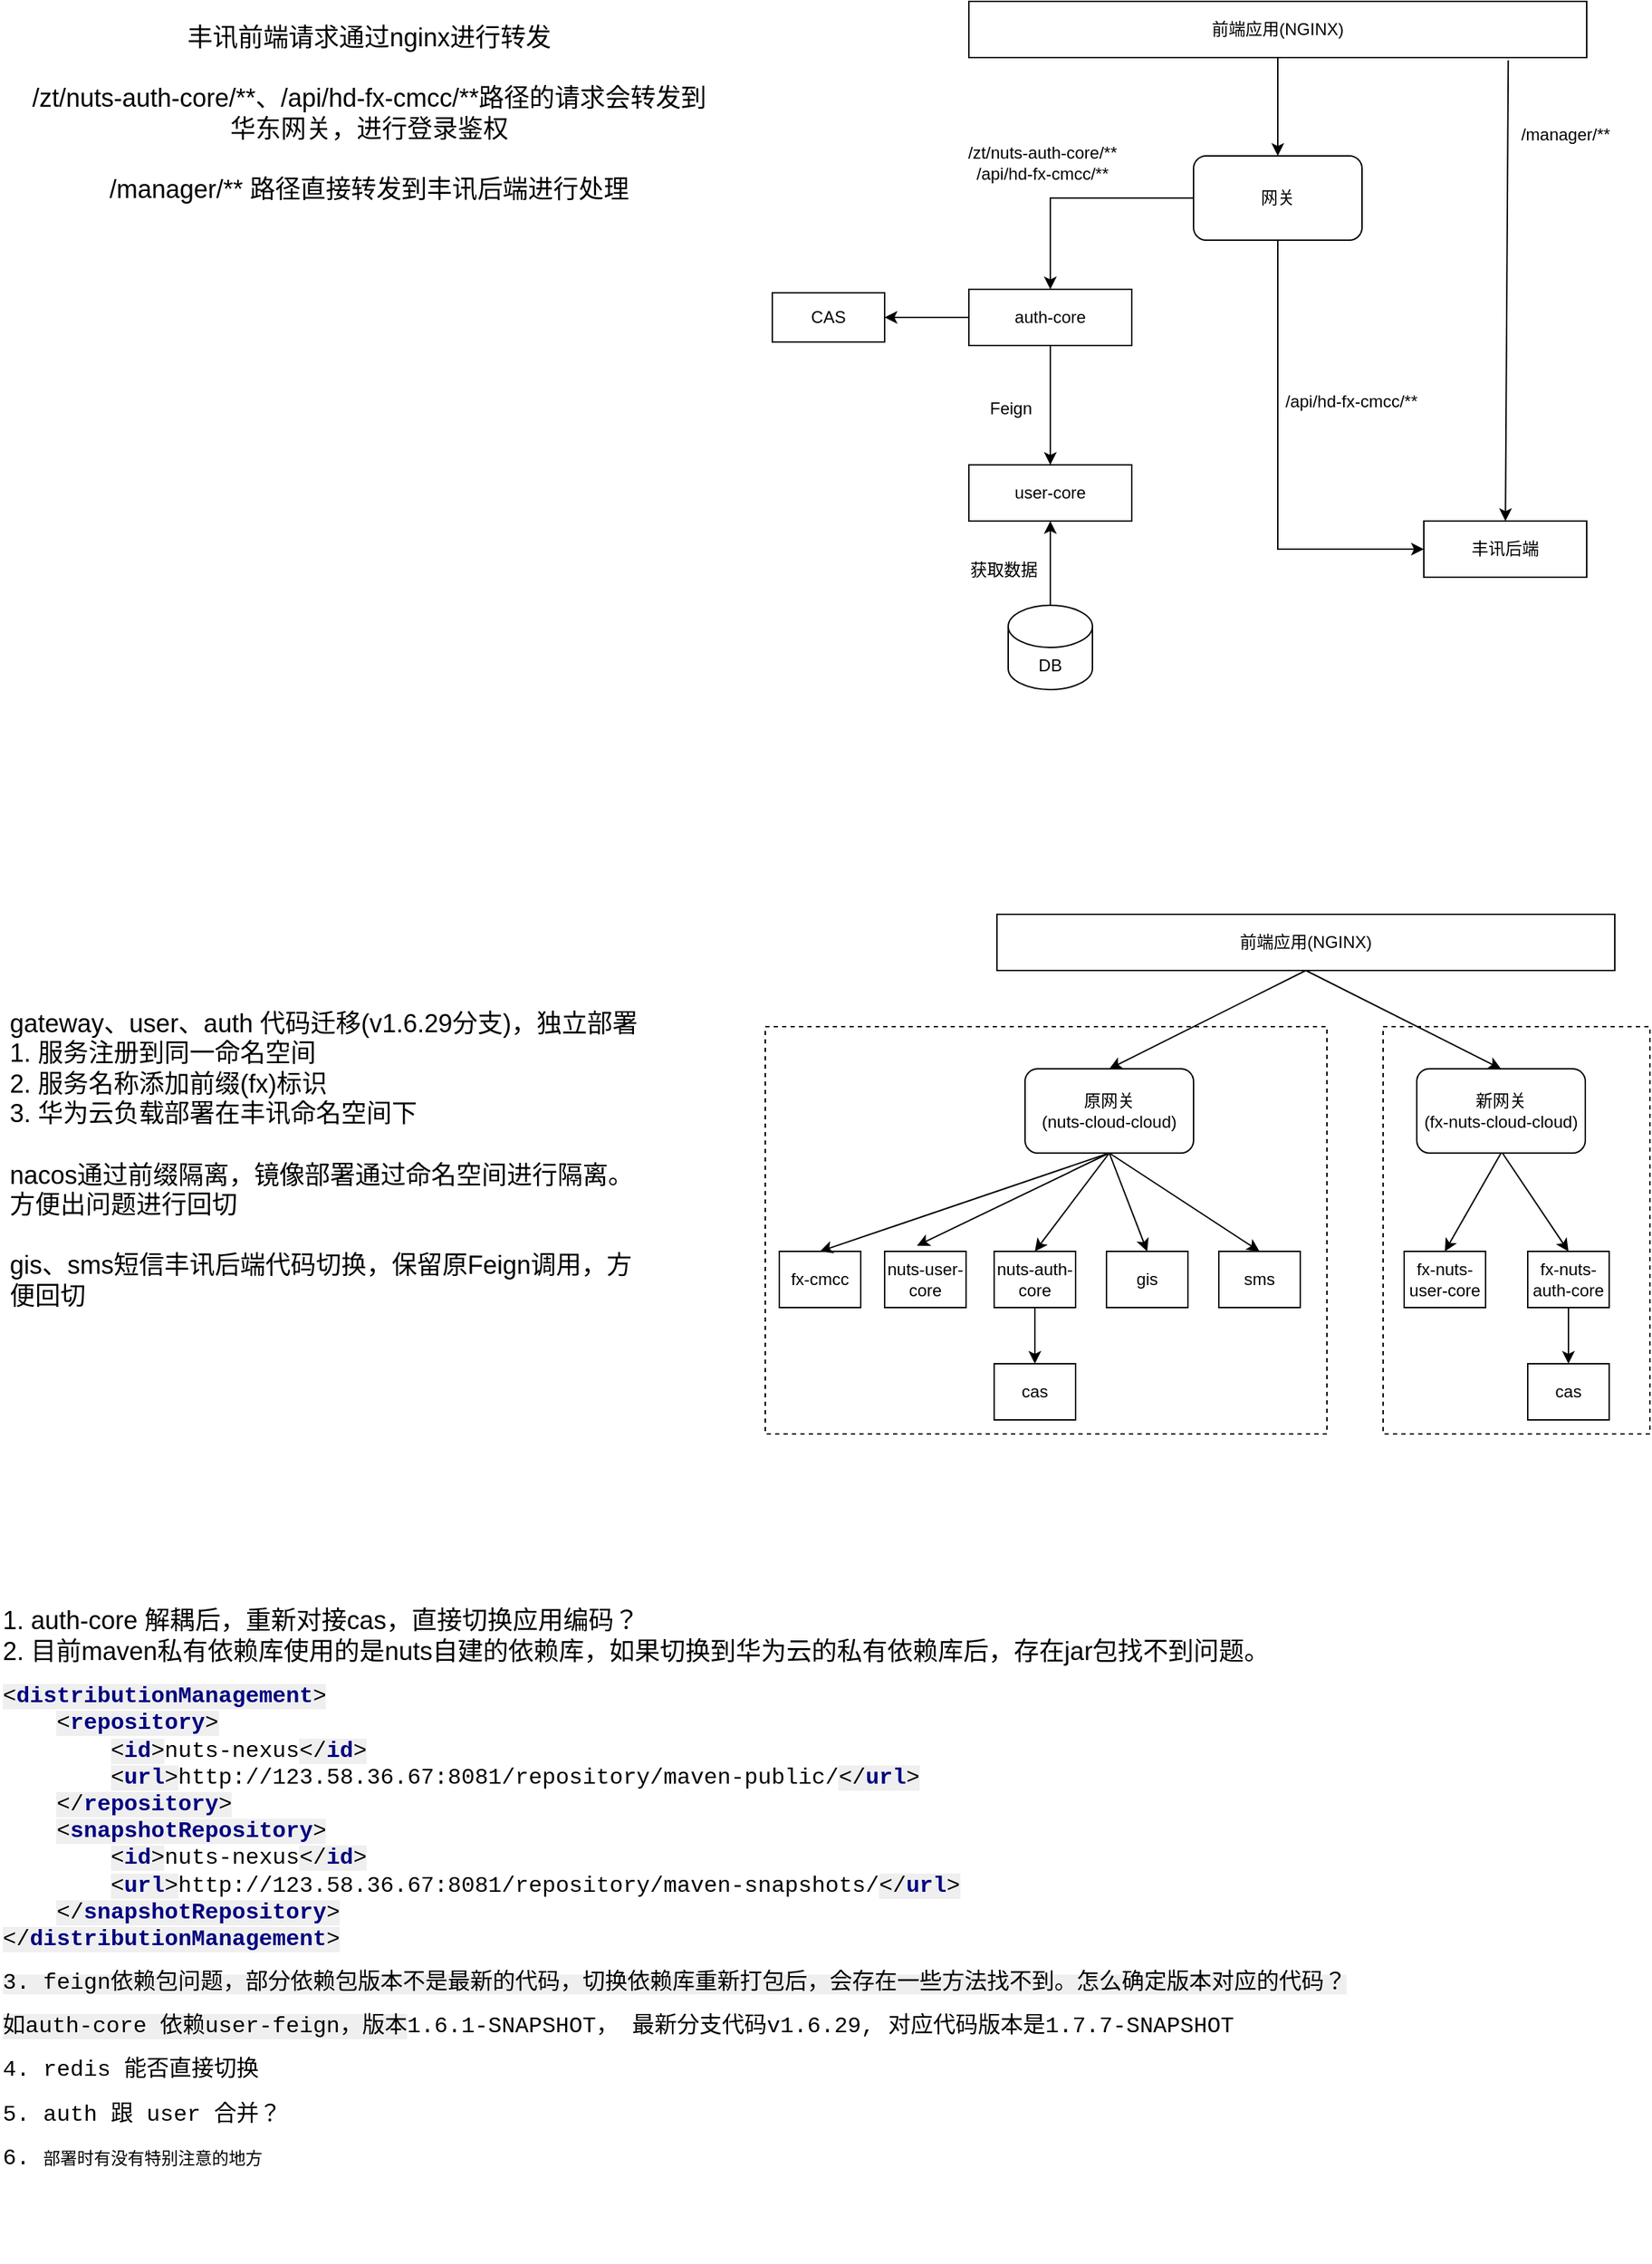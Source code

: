 <mxfile version="20.0.4" type="github">
  <diagram id="0Rd2zlKzjszA67ADvUel" name="Page-1">
    <mxGraphModel dx="3903" dy="839" grid="1" gridSize="10" guides="1" tooltips="1" connect="1" arrows="1" fold="1" page="1" pageScale="1" pageWidth="827" pageHeight="1169" math="0" shadow="0">
      <root>
        <mxCell id="0" />
        <mxCell id="1" parent="0" />
        <mxCell id="j8l-eJ1rH2gUDRsQvT4E-105" value="" style="rounded=0;whiteSpace=wrap;html=1;dashed=1;" vertex="1" parent="1">
          <mxGeometry x="-1475" y="760" width="190" height="290" as="geometry" />
        </mxCell>
        <mxCell id="j8l-eJ1rH2gUDRsQvT4E-104" value="" style="rounded=0;whiteSpace=wrap;html=1;dashed=1;" vertex="1" parent="1">
          <mxGeometry x="-1915" y="760" width="400" height="290" as="geometry" />
        </mxCell>
        <mxCell id="j8l-eJ1rH2gUDRsQvT4E-58" style="edgeStyle=orthogonalEdgeStyle;rounded=0;orthogonalLoop=1;jettySize=auto;html=1;entryX=0.5;entryY=0;entryDx=0;entryDy=0;" edge="1" parent="1" source="j8l-eJ1rH2gUDRsQvT4E-59" target="j8l-eJ1rH2gUDRsQvT4E-62">
          <mxGeometry relative="1" as="geometry" />
        </mxCell>
        <mxCell id="j8l-eJ1rH2gUDRsQvT4E-59" value="前端应用(NGINX)" style="rounded=0;whiteSpace=wrap;html=1;" vertex="1" parent="1">
          <mxGeometry x="-1770" y="30" width="440" height="40" as="geometry" />
        </mxCell>
        <mxCell id="j8l-eJ1rH2gUDRsQvT4E-60" style="edgeStyle=orthogonalEdgeStyle;rounded=0;orthogonalLoop=1;jettySize=auto;html=1;entryX=0;entryY=0.5;entryDx=0;entryDy=0;exitX=0.5;exitY=1;exitDx=0;exitDy=0;" edge="1" parent="1" source="j8l-eJ1rH2gUDRsQvT4E-62" target="j8l-eJ1rH2gUDRsQvT4E-63">
          <mxGeometry relative="1" as="geometry" />
        </mxCell>
        <mxCell id="j8l-eJ1rH2gUDRsQvT4E-61" style="edgeStyle=orthogonalEdgeStyle;rounded=0;orthogonalLoop=1;jettySize=auto;html=1;entryX=0.5;entryY=0;entryDx=0;entryDy=0;" edge="1" parent="1" source="j8l-eJ1rH2gUDRsQvT4E-62" target="j8l-eJ1rH2gUDRsQvT4E-69">
          <mxGeometry relative="1" as="geometry" />
        </mxCell>
        <mxCell id="j8l-eJ1rH2gUDRsQvT4E-62" value="网关" style="rounded=1;whiteSpace=wrap;html=1;" vertex="1" parent="1">
          <mxGeometry x="-1610" y="140" width="120" height="60" as="geometry" />
        </mxCell>
        <mxCell id="j8l-eJ1rH2gUDRsQvT4E-63" value="丰讯后端" style="rounded=0;whiteSpace=wrap;html=1;" vertex="1" parent="1">
          <mxGeometry x="-1446" y="400" width="116" height="40" as="geometry" />
        </mxCell>
        <mxCell id="j8l-eJ1rH2gUDRsQvT4E-64" value="" style="endArrow=classic;html=1;rounded=0;exitX=0.873;exitY=1.05;exitDx=0;exitDy=0;exitPerimeter=0;" edge="1" parent="1" source="j8l-eJ1rH2gUDRsQvT4E-59" target="j8l-eJ1rH2gUDRsQvT4E-63">
          <mxGeometry width="50" height="50" relative="1" as="geometry">
            <mxPoint x="-1360" y="200" as="sourcePoint" />
            <mxPoint x="-1310" y="150" as="targetPoint" />
          </mxGeometry>
        </mxCell>
        <mxCell id="j8l-eJ1rH2gUDRsQvT4E-65" value="/manager/**" style="text;html=1;strokeColor=none;fillColor=none;align=center;verticalAlign=middle;whiteSpace=wrap;rounded=0;" vertex="1" parent="1">
          <mxGeometry x="-1390" y="110" width="90" height="30" as="geometry" />
        </mxCell>
        <mxCell id="j8l-eJ1rH2gUDRsQvT4E-66" value="/api/hd-fx-cmcc/**" style="text;html=1;strokeColor=none;fillColor=none;align=center;verticalAlign=middle;whiteSpace=wrap;rounded=0;" vertex="1" parent="1">
          <mxGeometry x="-1560" y="300" width="125" height="30" as="geometry" />
        </mxCell>
        <mxCell id="j8l-eJ1rH2gUDRsQvT4E-67" style="edgeStyle=orthogonalEdgeStyle;rounded=0;orthogonalLoop=1;jettySize=auto;html=1;entryX=0.5;entryY=0;entryDx=0;entryDy=0;" edge="1" parent="1" source="j8l-eJ1rH2gUDRsQvT4E-69" target="j8l-eJ1rH2gUDRsQvT4E-72">
          <mxGeometry relative="1" as="geometry" />
        </mxCell>
        <mxCell id="j8l-eJ1rH2gUDRsQvT4E-68" style="edgeStyle=orthogonalEdgeStyle;rounded=0;orthogonalLoop=1;jettySize=auto;html=1;entryX=1;entryY=0.5;entryDx=0;entryDy=0;" edge="1" parent="1" source="j8l-eJ1rH2gUDRsQvT4E-69" target="j8l-eJ1rH2gUDRsQvT4E-71">
          <mxGeometry relative="1" as="geometry" />
        </mxCell>
        <mxCell id="j8l-eJ1rH2gUDRsQvT4E-69" value="auth-core" style="rounded=0;whiteSpace=wrap;html=1;" vertex="1" parent="1">
          <mxGeometry x="-1770" y="235" width="116" height="40" as="geometry" />
        </mxCell>
        <mxCell id="j8l-eJ1rH2gUDRsQvT4E-70" value="/zt/nuts-auth-core/**&lt;br&gt;/api/hd-fx-cmcc/**" style="text;html=1;strokeColor=none;fillColor=none;align=center;verticalAlign=middle;whiteSpace=wrap;rounded=0;" vertex="1" parent="1">
          <mxGeometry x="-1790" y="130" width="145" height="30" as="geometry" />
        </mxCell>
        <mxCell id="j8l-eJ1rH2gUDRsQvT4E-71" value="CAS" style="rounded=0;whiteSpace=wrap;html=1;" vertex="1" parent="1">
          <mxGeometry x="-1910" y="237.5" width="80" height="35" as="geometry" />
        </mxCell>
        <mxCell id="j8l-eJ1rH2gUDRsQvT4E-72" value="user-core" style="rounded=0;whiteSpace=wrap;html=1;" vertex="1" parent="1">
          <mxGeometry x="-1770" y="360" width="116" height="40" as="geometry" />
        </mxCell>
        <mxCell id="j8l-eJ1rH2gUDRsQvT4E-73" value="Feign" style="text;html=1;strokeColor=none;fillColor=none;align=center;verticalAlign=middle;whiteSpace=wrap;rounded=0;" vertex="1" parent="1">
          <mxGeometry x="-1760" y="305" width="40" height="30" as="geometry" />
        </mxCell>
        <mxCell id="j8l-eJ1rH2gUDRsQvT4E-74" style="edgeStyle=orthogonalEdgeStyle;rounded=0;orthogonalLoop=1;jettySize=auto;html=1;entryX=0.5;entryY=1;entryDx=0;entryDy=0;" edge="1" parent="1" source="j8l-eJ1rH2gUDRsQvT4E-75" target="j8l-eJ1rH2gUDRsQvT4E-72">
          <mxGeometry relative="1" as="geometry" />
        </mxCell>
        <mxCell id="j8l-eJ1rH2gUDRsQvT4E-75" value="DB" style="shape=cylinder3;whiteSpace=wrap;html=1;boundedLbl=1;backgroundOutline=1;size=15;" vertex="1" parent="1">
          <mxGeometry x="-1742" y="460" width="60" height="60" as="geometry" />
        </mxCell>
        <mxCell id="j8l-eJ1rH2gUDRsQvT4E-76" value="获取数据" style="text;html=1;strokeColor=none;fillColor=none;align=center;verticalAlign=middle;whiteSpace=wrap;rounded=0;" vertex="1" parent="1">
          <mxGeometry x="-1770" y="420" width="50" height="30" as="geometry" />
        </mxCell>
        <mxCell id="j8l-eJ1rH2gUDRsQvT4E-77" value="&lt;font style=&quot;font-size: 18px;&quot;&gt;丰讯前端请求通过nginx进行转发&lt;br&gt;&lt;br&gt;/zt/nuts-auth-core/**、/api/hd-fx-cmcc/**路径的请求会转发到华东网关，进行登录鉴权&lt;br&gt;&lt;br&gt;/manager/** 路径直接转发到丰讯后端进行处理&lt;/font&gt;" style="text;html=1;strokeColor=none;fillColor=none;align=center;verticalAlign=middle;whiteSpace=wrap;rounded=0;" vertex="1" parent="1">
          <mxGeometry x="-2440" y="30" width="486" height="160" as="geometry" />
        </mxCell>
        <mxCell id="j8l-eJ1rH2gUDRsQvT4E-80" value="前端应用(NGINX)" style="rounded=0;whiteSpace=wrap;html=1;" vertex="1" parent="1">
          <mxGeometry x="-1750" y="680" width="440" height="40" as="geometry" />
        </mxCell>
        <mxCell id="j8l-eJ1rH2gUDRsQvT4E-81" value="原网关&lt;br&gt;(nuts-cloud-cloud)" style="rounded=1;whiteSpace=wrap;html=1;" vertex="1" parent="1">
          <mxGeometry x="-1730" y="790" width="120" height="60" as="geometry" />
        </mxCell>
        <mxCell id="j8l-eJ1rH2gUDRsQvT4E-82" value="新网关&lt;br&gt;(fx-nuts-cloud-cloud)" style="rounded=1;whiteSpace=wrap;html=1;" vertex="1" parent="1">
          <mxGeometry x="-1451" y="790" width="120" height="60" as="geometry" />
        </mxCell>
        <mxCell id="j8l-eJ1rH2gUDRsQvT4E-83" value="nuts-user-core" style="rounded=0;whiteSpace=wrap;html=1;" vertex="1" parent="1">
          <mxGeometry x="-1830" y="920" width="58" height="40" as="geometry" />
        </mxCell>
        <mxCell id="j8l-eJ1rH2gUDRsQvT4E-113" value="" style="edgeStyle=orthogonalEdgeStyle;rounded=0;orthogonalLoop=1;jettySize=auto;html=1;" edge="1" parent="1" source="j8l-eJ1rH2gUDRsQvT4E-84" target="j8l-eJ1rH2gUDRsQvT4E-110">
          <mxGeometry relative="1" as="geometry" />
        </mxCell>
        <mxCell id="j8l-eJ1rH2gUDRsQvT4E-84" value="fx-nuts-auth-core" style="rounded=0;whiteSpace=wrap;html=1;" vertex="1" parent="1">
          <mxGeometry x="-1372" y="920" width="58" height="40" as="geometry" />
        </mxCell>
        <mxCell id="j8l-eJ1rH2gUDRsQvT4E-85" value="gis" style="rounded=0;whiteSpace=wrap;html=1;" vertex="1" parent="1">
          <mxGeometry x="-1672" y="920" width="58" height="40" as="geometry" />
        </mxCell>
        <mxCell id="j8l-eJ1rH2gUDRsQvT4E-86" value="sms" style="rounded=0;whiteSpace=wrap;html=1;" vertex="1" parent="1">
          <mxGeometry x="-1592" y="920" width="58" height="40" as="geometry" />
        </mxCell>
        <mxCell id="j8l-eJ1rH2gUDRsQvT4E-87" value="fx-nuts-user-core" style="rounded=0;whiteSpace=wrap;html=1;" vertex="1" parent="1">
          <mxGeometry x="-1460" y="920" width="58" height="40" as="geometry" />
        </mxCell>
        <mxCell id="j8l-eJ1rH2gUDRsQvT4E-112" value="" style="edgeStyle=orthogonalEdgeStyle;rounded=0;orthogonalLoop=1;jettySize=auto;html=1;" edge="1" parent="1" source="j8l-eJ1rH2gUDRsQvT4E-88" target="j8l-eJ1rH2gUDRsQvT4E-111">
          <mxGeometry relative="1" as="geometry" />
        </mxCell>
        <mxCell id="j8l-eJ1rH2gUDRsQvT4E-88" value="nuts-auth-core" style="rounded=0;whiteSpace=wrap;html=1;" vertex="1" parent="1">
          <mxGeometry x="-1752" y="920" width="58" height="40" as="geometry" />
        </mxCell>
        <mxCell id="j8l-eJ1rH2gUDRsQvT4E-89" value="" style="endArrow=classic;html=1;rounded=0;entryX=0.397;entryY=-0.1;entryDx=0;entryDy=0;entryPerimeter=0;exitX=0.5;exitY=1;exitDx=0;exitDy=0;" edge="1" parent="1" source="j8l-eJ1rH2gUDRsQvT4E-81" target="j8l-eJ1rH2gUDRsQvT4E-83">
          <mxGeometry width="50" height="50" relative="1" as="geometry">
            <mxPoint x="-1880" y="910" as="sourcePoint" />
            <mxPoint x="-1830" y="860" as="targetPoint" />
          </mxGeometry>
        </mxCell>
        <mxCell id="j8l-eJ1rH2gUDRsQvT4E-90" value="" style="endArrow=classic;html=1;rounded=0;entryX=0.5;entryY=0;entryDx=0;entryDy=0;" edge="1" parent="1" target="j8l-eJ1rH2gUDRsQvT4E-88">
          <mxGeometry width="50" height="50" relative="1" as="geometry">
            <mxPoint x="-1670" y="850" as="sourcePoint" />
            <mxPoint x="-1796.974" y="926" as="targetPoint" />
          </mxGeometry>
        </mxCell>
        <mxCell id="j8l-eJ1rH2gUDRsQvT4E-91" value="" style="endArrow=classic;html=1;rounded=0;entryX=0.5;entryY=0;entryDx=0;entryDy=0;" edge="1" parent="1" target="j8l-eJ1rH2gUDRsQvT4E-85">
          <mxGeometry width="50" height="50" relative="1" as="geometry">
            <mxPoint x="-1670" y="850" as="sourcePoint" />
            <mxPoint x="-1786.974" y="936" as="targetPoint" />
          </mxGeometry>
        </mxCell>
        <mxCell id="j8l-eJ1rH2gUDRsQvT4E-92" value="" style="endArrow=classic;html=1;rounded=0;entryX=0.5;entryY=0;entryDx=0;entryDy=0;" edge="1" parent="1" target="j8l-eJ1rH2gUDRsQvT4E-86">
          <mxGeometry width="50" height="50" relative="1" as="geometry">
            <mxPoint x="-1670" y="850" as="sourcePoint" />
            <mxPoint x="-1776.974" y="946" as="targetPoint" />
          </mxGeometry>
        </mxCell>
        <mxCell id="j8l-eJ1rH2gUDRsQvT4E-93" value="" style="endArrow=classic;html=1;rounded=0;entryX=0.5;entryY=0;entryDx=0;entryDy=0;exitX=0.5;exitY=1;exitDx=0;exitDy=0;" edge="1" parent="1" source="j8l-eJ1rH2gUDRsQvT4E-82" target="j8l-eJ1rH2gUDRsQvT4E-87">
          <mxGeometry width="50" height="50" relative="1" as="geometry">
            <mxPoint x="-1630" y="890" as="sourcePoint" />
            <mxPoint x="-1766.974" y="956" as="targetPoint" />
          </mxGeometry>
        </mxCell>
        <mxCell id="j8l-eJ1rH2gUDRsQvT4E-94" value="" style="endArrow=classic;html=1;rounded=0;entryX=0.5;entryY=0;entryDx=0;entryDy=0;" edge="1" parent="1" target="j8l-eJ1rH2gUDRsQvT4E-84">
          <mxGeometry width="50" height="50" relative="1" as="geometry">
            <mxPoint x="-1390" y="850" as="sourcePoint" />
            <mxPoint x="-1756.974" y="966" as="targetPoint" />
          </mxGeometry>
        </mxCell>
        <mxCell id="j8l-eJ1rH2gUDRsQvT4E-95" value="" style="endArrow=classic;html=1;rounded=0;exitX=0.5;exitY=1;exitDx=0;exitDy=0;entryX=0.5;entryY=0;entryDx=0;entryDy=0;" edge="1" parent="1" source="j8l-eJ1rH2gUDRsQvT4E-80" target="j8l-eJ1rH2gUDRsQvT4E-81">
          <mxGeometry width="50" height="50" relative="1" as="geometry">
            <mxPoint x="-1535.03" y="724" as="sourcePoint" />
            <mxPoint x="-1550" y="780" as="targetPoint" />
          </mxGeometry>
        </mxCell>
        <mxCell id="j8l-eJ1rH2gUDRsQvT4E-96" value="" style="endArrow=classic;html=1;rounded=0;entryX=0.5;entryY=0;entryDx=0;entryDy=0;exitX=0.5;exitY=1;exitDx=0;exitDy=0;" edge="1" parent="1" source="j8l-eJ1rH2gUDRsQvT4E-80" target="j8l-eJ1rH2gUDRsQvT4E-82">
          <mxGeometry width="50" height="50" relative="1" as="geometry">
            <mxPoint x="-1600" y="920" as="sourcePoint" />
            <mxPoint x="-1736.974" y="986" as="targetPoint" />
          </mxGeometry>
        </mxCell>
        <mxCell id="j8l-eJ1rH2gUDRsQvT4E-98" value="&lt;font style=&quot;&quot;&gt;&lt;font style=&quot;font-size: 18px;&quot;&gt;gateway、user、auth 代码迁移(v1.6.29分支)，独立部署&lt;br&gt;1. 服务注册到同一命名空间&lt;br&gt;2. 服务名称添加前缀(fx)标识&lt;br&gt;3. 华为云负载部署在丰讯命名空间下&lt;br&gt;&lt;br&gt;nacos通过前缀隔离，镜像部署通过命名空间进行隔离。&lt;br&gt;方便出问题进行回切&lt;br&gt;&lt;br&gt;gis、sms短信丰讯后端代码切换，保留原Feign调用，方便回切&lt;/font&gt;&lt;br&gt;&lt;/font&gt;" style="text;html=1;strokeColor=none;fillColor=none;align=left;verticalAlign=middle;whiteSpace=wrap;rounded=0;" vertex="1" parent="1">
          <mxGeometry x="-2455" y="720" width="460" height="270" as="geometry" />
        </mxCell>
        <mxCell id="j8l-eJ1rH2gUDRsQvT4E-101" value="&lt;font style=&quot;font-size: 18px;&quot;&gt;1. auth-core 解耦后，重新对接cas，直接切换应用编码？&lt;br&gt;2. 目前maven私有依赖库使用的是nuts自建的依赖库，如果切换到华为云的私有依赖库后，存在jar包找不到问题。&lt;br&gt;&lt;/font&gt;&lt;pre style=&quot;background-color: rgb(255, 255, 255); font-family: &amp;quot;Courier New&amp;quot;;&quot;&gt;&lt;font size=&quot;3&quot;&gt;&lt;span style=&quot;background-color:#efefef;&quot;&gt;&amp;lt;&lt;/span&gt;&lt;span style=&quot;color:#000080;background-color:#efefef;font-weight:bold;&quot;&gt;distributionManagement&lt;/span&gt;&lt;span style=&quot;background-color:#efefef;&quot;&gt;&amp;gt;&lt;/span&gt;&lt;br&gt;    &lt;span style=&quot;background-color:#efefef;&quot;&gt;&amp;lt;&lt;/span&gt;&lt;span style=&quot;color:#000080;background-color:#efefef;font-weight:bold;&quot;&gt;repository&lt;/span&gt;&lt;span style=&quot;background-color:#efefef;&quot;&gt;&amp;gt;&lt;/span&gt;&lt;br&gt;        &lt;span style=&quot;background-color:#efefef;&quot;&gt;&amp;lt;&lt;/span&gt;&lt;span style=&quot;color:#000080;background-color:#efefef;font-weight:bold;&quot;&gt;id&lt;/span&gt;&lt;span style=&quot;background-color:#efefef;&quot;&gt;&amp;gt;&lt;/span&gt;nuts-nexus&lt;span style=&quot;background-color:#efefef;&quot;&gt;&amp;lt;/&lt;/span&gt;&lt;span style=&quot;color:#000080;background-color:#efefef;font-weight:bold;&quot;&gt;id&lt;/span&gt;&lt;span style=&quot;background-color:#efefef;&quot;&gt;&amp;gt;&lt;/span&gt;&lt;br&gt;        &lt;span style=&quot;background-color:#efefef;&quot;&gt;&amp;lt;&lt;/span&gt;&lt;span style=&quot;color:#000080;background-color:#efefef;font-weight:bold;&quot;&gt;url&lt;/span&gt;&lt;span style=&quot;background-color:#efefef;&quot;&gt;&amp;gt;&lt;/span&gt;http://123.58.36.67:8081/repository/maven-public/&lt;span style=&quot;background-color:#efefef;&quot;&gt;&amp;lt;/&lt;/span&gt;&lt;span style=&quot;color:#000080;background-color:#efefef;font-weight:bold;&quot;&gt;url&lt;/span&gt;&lt;span style=&quot;background-color:#efefef;&quot;&gt;&amp;gt;&lt;/span&gt;&lt;br&gt;    &lt;span style=&quot;background-color:#efefef;&quot;&gt;&amp;lt;/&lt;/span&gt;&lt;span style=&quot;color:#000080;background-color:#efefef;font-weight:bold;&quot;&gt;repository&lt;/span&gt;&lt;span style=&quot;background-color:#efefef;&quot;&gt;&amp;gt;&lt;/span&gt;&lt;br&gt;    &lt;span style=&quot;background-color:#efefef;&quot;&gt;&amp;lt;&lt;/span&gt;&lt;span style=&quot;color:#000080;background-color:#efefef;font-weight:bold;&quot;&gt;snapshotRepository&lt;/span&gt;&lt;span style=&quot;background-color:#efefef;&quot;&gt;&amp;gt;&lt;/span&gt;&lt;br&gt;        &lt;span style=&quot;background-color:#efefef;&quot;&gt;&amp;lt;&lt;/span&gt;&lt;span style=&quot;color:#000080;background-color:#efefef;font-weight:bold;&quot;&gt;id&lt;/span&gt;&lt;span style=&quot;background-color:#efefef;&quot;&gt;&amp;gt;&lt;/span&gt;nuts-nexus&lt;span style=&quot;background-color:#efefef;&quot;&gt;&amp;lt;/&lt;/span&gt;&lt;span style=&quot;color:#000080;background-color:#efefef;font-weight:bold;&quot;&gt;id&lt;/span&gt;&lt;span style=&quot;background-color:#efefef;&quot;&gt;&amp;gt;&lt;/span&gt;&lt;br&gt;        &lt;span style=&quot;background-color:#efefef;&quot;&gt;&amp;lt;&lt;/span&gt;&lt;span style=&quot;color:#000080;background-color:#efefef;font-weight:bold;&quot;&gt;url&lt;/span&gt;&lt;span style=&quot;background-color:#efefef;&quot;&gt;&amp;gt;&lt;/span&gt;http://123.58.36.67:8081/repository/maven-snapshots/&lt;span style=&quot;background-color:#efefef;&quot;&gt;&amp;lt;/&lt;/span&gt;&lt;span style=&quot;color:#000080;background-color:#efefef;font-weight:bold;&quot;&gt;url&lt;/span&gt;&lt;span style=&quot;background-color:#efefef;&quot;&gt;&amp;gt;&lt;/span&gt;&lt;br&gt;    &lt;span style=&quot;background-color:#efefef;&quot;&gt;&amp;lt;/&lt;/span&gt;&lt;span style=&quot;color:#000080;background-color:#efefef;font-weight:bold;&quot;&gt;snapshotRepository&lt;/span&gt;&lt;span style=&quot;background-color:#efefef;&quot;&gt;&amp;gt;&lt;/span&gt;&lt;br&gt;&lt;span style=&quot;background-color:#efefef;&quot;&gt;&amp;lt;/&lt;/span&gt;&lt;span style=&quot;color:#000080;background-color:#efefef;font-weight:bold;&quot;&gt;distributionManagement&lt;/span&gt;&lt;span style=&quot;background-color:#efefef;&quot;&gt;&amp;gt;&lt;/span&gt;&lt;/font&gt;&lt;/pre&gt;&lt;pre style=&quot;background-color: rgb(255, 255, 255); font-family: &amp;quot;Courier New&amp;quot;;&quot;&gt;&lt;span style=&quot;background-color:#efefef;&quot;&gt;&lt;font size=&quot;3&quot;&gt;3. feign依赖包问题，部分依赖包版本不是最新的代码，切换依赖库重新打包后，会存在一些方法找不到。怎么确定版本对应的代码？&lt;/font&gt;&lt;/span&gt;&lt;/pre&gt;&lt;pre style=&quot;background-color: rgb(255, 255, 255); font-family: &amp;quot;Courier New&amp;quot;;&quot;&gt;&lt;font size=&quot;3&quot;&gt;&lt;span style=&quot;background-color:#efefef;&quot;&gt;如auth-core 依赖user-feign，版本&lt;/span&gt;1.6.1-SNAPSHOT， 最新分支代码v1.6.29, 对应代码版本是1.7.7-SNAPSHOT&lt;/font&gt;&lt;/pre&gt;&lt;pre style=&quot;background-color: rgb(255, 255, 255); font-family: &amp;quot;Courier New&amp;quot;;&quot;&gt;&lt;font size=&quot;3&quot;&gt;4. redis 能否直接切换&lt;/font&gt;&lt;/pre&gt;&lt;pre style=&quot;background-color: rgb(255, 255, 255); font-family: &amp;quot;Courier New&amp;quot;;&quot;&gt;&lt;font size=&quot;3&quot;&gt;5. auth 跟 user 合并？ &lt;/font&gt;&lt;/pre&gt;&lt;pre style=&quot;background-color: rgb(255, 255, 255); font-family: &amp;quot;Courier New&amp;quot;;&quot;&gt;&lt;font size=&quot;3&quot;&gt;6. &lt;/font&gt;部署时有没有特别注意的地方&lt;/pre&gt;" style="text;html=1;strokeColor=none;fillColor=none;align=left;verticalAlign=middle;whiteSpace=wrap;rounded=0;" vertex="1" parent="1">
          <mxGeometry x="-2460" y="1120" width="980" height="520" as="geometry" />
        </mxCell>
        <mxCell id="j8l-eJ1rH2gUDRsQvT4E-107" value="fx-cmcc" style="rounded=0;whiteSpace=wrap;html=1;" vertex="1" parent="1">
          <mxGeometry x="-1905" y="920" width="58" height="40" as="geometry" />
        </mxCell>
        <mxCell id="j8l-eJ1rH2gUDRsQvT4E-109" value="" style="endArrow=classic;html=1;rounded=0;entryX=0.5;entryY=0;entryDx=0;entryDy=0;exitX=0.5;exitY=1;exitDx=0;exitDy=0;" edge="1" parent="1" source="j8l-eJ1rH2gUDRsQvT4E-81" target="j8l-eJ1rH2gUDRsQvT4E-107">
          <mxGeometry width="50" height="50" relative="1" as="geometry">
            <mxPoint x="-1675" y="850" as="sourcePoint" />
            <mxPoint x="-1713" y="930" as="targetPoint" />
          </mxGeometry>
        </mxCell>
        <mxCell id="j8l-eJ1rH2gUDRsQvT4E-110" value="cas" style="rounded=0;whiteSpace=wrap;html=1;" vertex="1" parent="1">
          <mxGeometry x="-1372" y="1000" width="58" height="40" as="geometry" />
        </mxCell>
        <mxCell id="j8l-eJ1rH2gUDRsQvT4E-111" value="cas" style="rounded=0;whiteSpace=wrap;html=1;" vertex="1" parent="1">
          <mxGeometry x="-1752" y="1000" width="58" height="40" as="geometry" />
        </mxCell>
      </root>
    </mxGraphModel>
  </diagram>
</mxfile>
